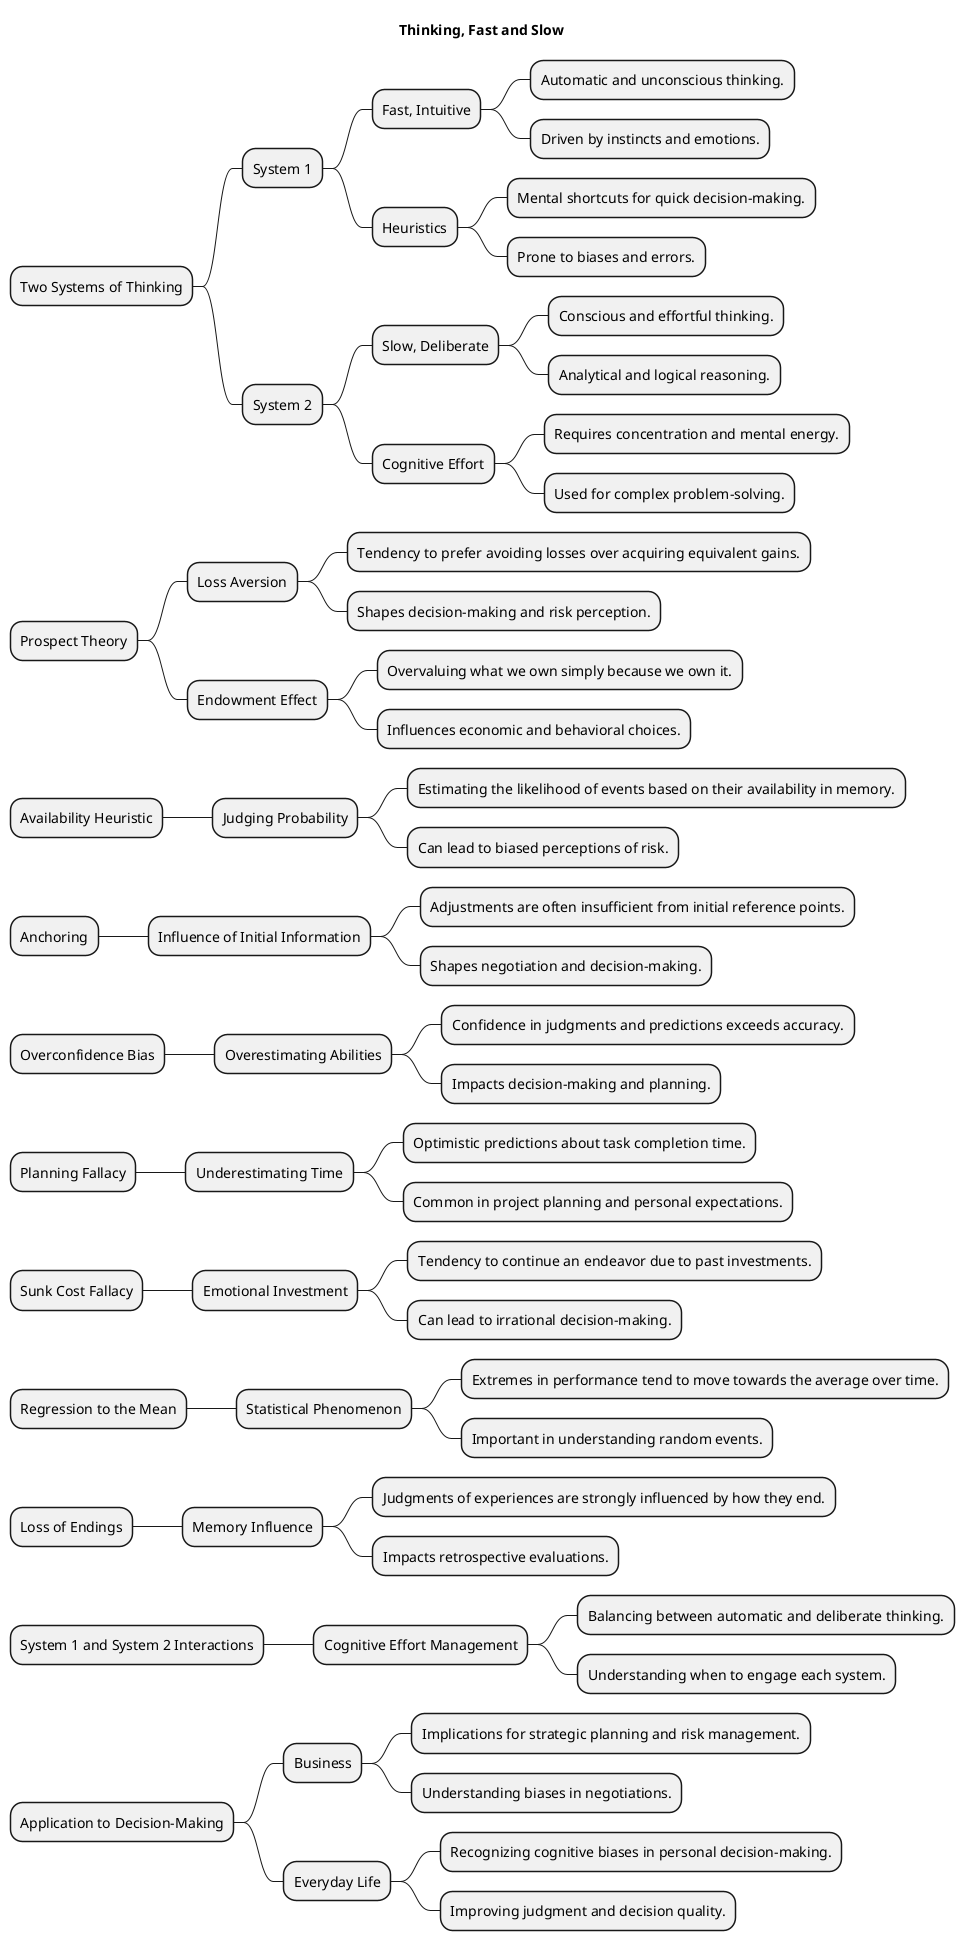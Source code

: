 @startmindmap
title "Thinking, Fast and Slow"

* Two Systems of Thinking
** System 1
*** Fast, Intuitive
**** Automatic and unconscious thinking.
**** Driven by instincts and emotions.
*** Heuristics
**** Mental shortcuts for quick decision-making.
**** Prone to biases and errors.

** System 2
*** Slow, Deliberate
**** Conscious and effortful thinking.
**** Analytical and logical reasoning.
*** Cognitive Effort
**** Requires concentration and mental energy.
**** Used for complex problem-solving.

* Prospect Theory
** Loss Aversion
*** Tendency to prefer avoiding losses over acquiring equivalent gains.
*** Shapes decision-making and risk perception.

** Endowment Effect
*** Overvaluing what we own simply because we own it.
*** Influences economic and behavioral choices.

* Availability Heuristic
** Judging Probability
*** Estimating the likelihood of events based on their availability in memory.
*** Can lead to biased perceptions of risk.

* Anchoring
** Influence of Initial Information
*** Adjustments are often insufficient from initial reference points.
*** Shapes negotiation and decision-making.

* Overconfidence Bias
** Overestimating Abilities
*** Confidence in judgments and predictions exceeds accuracy.
*** Impacts decision-making and planning.

* Planning Fallacy
** Underestimating Time
*** Optimistic predictions about task completion time.
*** Common in project planning and personal expectations.

* Sunk Cost Fallacy
** Emotional Investment
*** Tendency to continue an endeavor due to past investments.
*** Can lead to irrational decision-making.

* Regression to the Mean
** Statistical Phenomenon
*** Extremes in performance tend to move towards the average over time.
*** Important in understanding random events.

* Loss of Endings
** Memory Influence
*** Judgments of experiences are strongly influenced by how they end.
*** Impacts retrospective evaluations.

* System 1 and System 2 Interactions
** Cognitive Effort Management
*** Balancing between automatic and deliberate thinking.
*** Understanding when to engage each system.

* Application to Decision-Making
** Business
*** Implications for strategic planning and risk management.
*** Understanding biases in negotiations.

** Everyday Life
*** Recognizing cognitive biases in personal decision-making.
*** Improving judgment and decision quality.

@endmindmap
